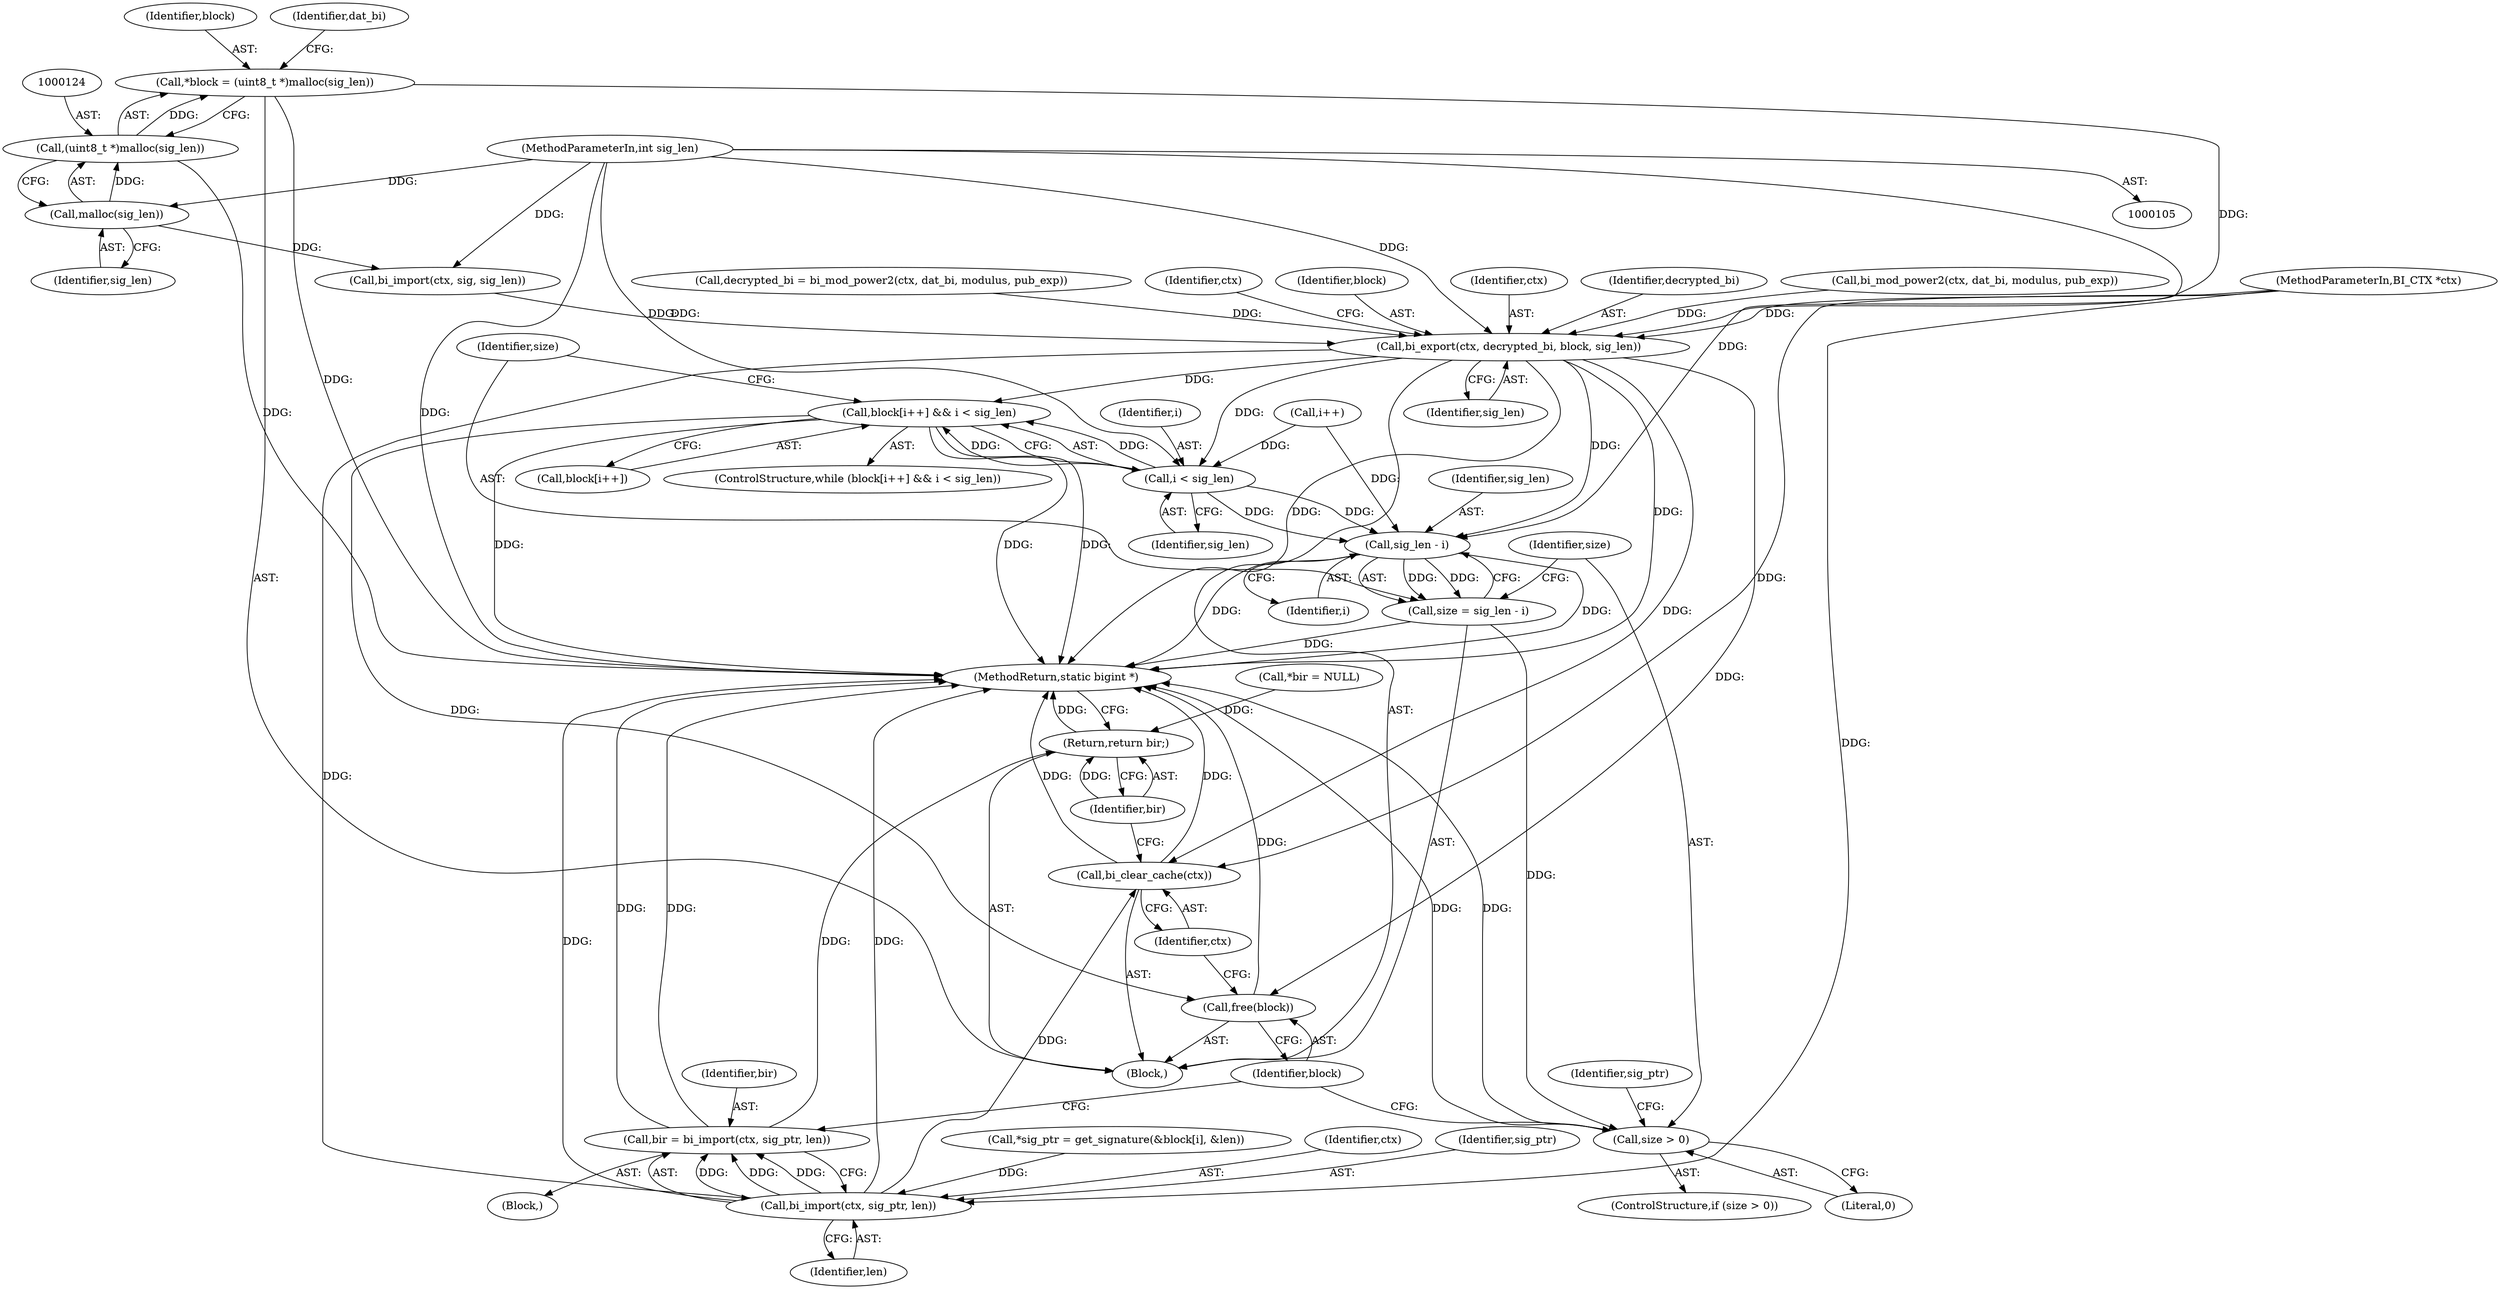 digraph "1_axtls-8266_5efe2947ab45e81d84b5f707c51d1c64be52f36c_0@pointer" {
"1000121" [label="(Call,*block = (uint8_t *)malloc(sig_len))"];
"1000123" [label="(Call,(uint8_t *)malloc(sig_len))"];
"1000125" [label="(Call,malloc(sig_len))"];
"1000108" [label="(MethodParameterIn,int sig_len)"];
"1000145" [label="(Call,bi_export(ctx, decrypted_bi, block, sig_len))"];
"1000159" [label="(Call,block[i++] && i < sig_len)"];
"1000197" [label="(Call,free(block))"];
"1000164" [label="(Call,i < sig_len)"];
"1000169" [label="(Call,sig_len - i)"];
"1000167" [label="(Call,size = sig_len - i)"];
"1000173" [label="(Call,size > 0)"];
"1000193" [label="(Call,bi_import(ctx, sig_ptr, len))"];
"1000191" [label="(Call,bir = bi_import(ctx, sig_ptr, len))"];
"1000201" [label="(Return,return bir;)"];
"1000199" [label="(Call,bi_clear_cache(ctx))"];
"1000193" [label="(Call,bi_import(ctx, sig_ptr, len))"];
"1000159" [label="(Call,block[i++] && i < sig_len)"];
"1000160" [label="(Call,block[i++])"];
"1000173" [label="(Call,size > 0)"];
"1000175" [label="(Literal,0)"];
"1000179" [label="(Call,*sig_ptr = get_signature(&block[i], &len))"];
"1000203" [label="(MethodReturn,static bigint *)"];
"1000191" [label="(Call,bir = bi_import(ctx, sig_ptr, len))"];
"1000122" [label="(Identifier,block)"];
"1000180" [label="(Identifier,sig_ptr)"];
"1000170" [label="(Identifier,sig_len)"];
"1000168" [label="(Identifier,size)"];
"1000194" [label="(Identifier,ctx)"];
"1000192" [label="(Identifier,bir)"];
"1000158" [label="(ControlStructure,while (block[i++] && i < sig_len))"];
"1000195" [label="(Identifier,sig_ptr)"];
"1000123" [label="(Call,(uint8_t *)malloc(sig_len))"];
"1000108" [label="(MethodParameterIn,int sig_len)"];
"1000196" [label="(Identifier,len)"];
"1000199" [label="(Call,bi_clear_cache(ctx))"];
"1000200" [label="(Identifier,ctx)"];
"1000126" [label="(Identifier,sig_len)"];
"1000152" [label="(Identifier,ctx)"];
"1000174" [label="(Identifier,size)"];
"1000128" [label="(Identifier,dat_bi)"];
"1000162" [label="(Call,i++)"];
"1000202" [label="(Identifier,bir)"];
"1000111" [label="(Block,)"];
"1000149" [label="(Identifier,sig_len)"];
"1000190" [label="(Block,)"];
"1000148" [label="(Identifier,block)"];
"1000129" [label="(Call,bi_import(ctx, sig, sig_len))"];
"1000125" [label="(Call,malloc(sig_len))"];
"1000146" [label="(Identifier,ctx)"];
"1000171" [label="(Identifier,i)"];
"1000147" [label="(Identifier,decrypted_bi)"];
"1000172" [label="(ControlStructure,if (size > 0))"];
"1000169" [label="(Call,sig_len - i)"];
"1000197" [label="(Call,free(block))"];
"1000201" [label="(Return,return bir;)"];
"1000166" [label="(Identifier,sig_len)"];
"1000165" [label="(Identifier,i)"];
"1000121" [label="(Call,*block = (uint8_t *)malloc(sig_len))"];
"1000106" [label="(MethodParameterIn,BI_CTX *ctx)"];
"1000164" [label="(Call,i < sig_len)"];
"1000198" [label="(Identifier,block)"];
"1000145" [label="(Call,bi_export(ctx, decrypted_bi, block, sig_len))"];
"1000167" [label="(Call,size = sig_len - i)"];
"1000140" [label="(Call,bi_mod_power2(ctx, dat_bi, modulus, pub_exp))"];
"1000117" [label="(Call,*bir = NULL)"];
"1000138" [label="(Call,decrypted_bi = bi_mod_power2(ctx, dat_bi, modulus, pub_exp))"];
"1000121" -> "1000111"  [label="AST: "];
"1000121" -> "1000123"  [label="CFG: "];
"1000122" -> "1000121"  [label="AST: "];
"1000123" -> "1000121"  [label="AST: "];
"1000128" -> "1000121"  [label="CFG: "];
"1000121" -> "1000203"  [label="DDG: "];
"1000123" -> "1000121"  [label="DDG: "];
"1000121" -> "1000145"  [label="DDG: "];
"1000123" -> "1000125"  [label="CFG: "];
"1000124" -> "1000123"  [label="AST: "];
"1000125" -> "1000123"  [label="AST: "];
"1000123" -> "1000203"  [label="DDG: "];
"1000125" -> "1000123"  [label="DDG: "];
"1000125" -> "1000126"  [label="CFG: "];
"1000126" -> "1000125"  [label="AST: "];
"1000108" -> "1000125"  [label="DDG: "];
"1000125" -> "1000129"  [label="DDG: "];
"1000108" -> "1000105"  [label="AST: "];
"1000108" -> "1000203"  [label="DDG: "];
"1000108" -> "1000129"  [label="DDG: "];
"1000108" -> "1000145"  [label="DDG: "];
"1000108" -> "1000164"  [label="DDG: "];
"1000108" -> "1000169"  [label="DDG: "];
"1000145" -> "1000111"  [label="AST: "];
"1000145" -> "1000149"  [label="CFG: "];
"1000146" -> "1000145"  [label="AST: "];
"1000147" -> "1000145"  [label="AST: "];
"1000148" -> "1000145"  [label="AST: "];
"1000149" -> "1000145"  [label="AST: "];
"1000152" -> "1000145"  [label="CFG: "];
"1000145" -> "1000203"  [label="DDG: "];
"1000145" -> "1000203"  [label="DDG: "];
"1000140" -> "1000145"  [label="DDG: "];
"1000106" -> "1000145"  [label="DDG: "];
"1000138" -> "1000145"  [label="DDG: "];
"1000129" -> "1000145"  [label="DDG: "];
"1000145" -> "1000159"  [label="DDG: "];
"1000145" -> "1000164"  [label="DDG: "];
"1000145" -> "1000169"  [label="DDG: "];
"1000145" -> "1000193"  [label="DDG: "];
"1000145" -> "1000197"  [label="DDG: "];
"1000145" -> "1000199"  [label="DDG: "];
"1000159" -> "1000158"  [label="AST: "];
"1000159" -> "1000160"  [label="CFG: "];
"1000159" -> "1000164"  [label="CFG: "];
"1000160" -> "1000159"  [label="AST: "];
"1000164" -> "1000159"  [label="AST: "];
"1000168" -> "1000159"  [label="CFG: "];
"1000159" -> "1000203"  [label="DDG: "];
"1000159" -> "1000203"  [label="DDG: "];
"1000159" -> "1000203"  [label="DDG: "];
"1000164" -> "1000159"  [label="DDG: "];
"1000164" -> "1000159"  [label="DDG: "];
"1000159" -> "1000197"  [label="DDG: "];
"1000197" -> "1000111"  [label="AST: "];
"1000197" -> "1000198"  [label="CFG: "];
"1000198" -> "1000197"  [label="AST: "];
"1000200" -> "1000197"  [label="CFG: "];
"1000197" -> "1000203"  [label="DDG: "];
"1000164" -> "1000166"  [label="CFG: "];
"1000165" -> "1000164"  [label="AST: "];
"1000166" -> "1000164"  [label="AST: "];
"1000162" -> "1000164"  [label="DDG: "];
"1000164" -> "1000169"  [label="DDG: "];
"1000164" -> "1000169"  [label="DDG: "];
"1000169" -> "1000167"  [label="AST: "];
"1000169" -> "1000171"  [label="CFG: "];
"1000170" -> "1000169"  [label="AST: "];
"1000171" -> "1000169"  [label="AST: "];
"1000167" -> "1000169"  [label="CFG: "];
"1000169" -> "1000203"  [label="DDG: "];
"1000169" -> "1000203"  [label="DDG: "];
"1000169" -> "1000167"  [label="DDG: "];
"1000169" -> "1000167"  [label="DDG: "];
"1000162" -> "1000169"  [label="DDG: "];
"1000167" -> "1000111"  [label="AST: "];
"1000168" -> "1000167"  [label="AST: "];
"1000174" -> "1000167"  [label="CFG: "];
"1000167" -> "1000203"  [label="DDG: "];
"1000167" -> "1000173"  [label="DDG: "];
"1000173" -> "1000172"  [label="AST: "];
"1000173" -> "1000175"  [label="CFG: "];
"1000174" -> "1000173"  [label="AST: "];
"1000175" -> "1000173"  [label="AST: "];
"1000180" -> "1000173"  [label="CFG: "];
"1000198" -> "1000173"  [label="CFG: "];
"1000173" -> "1000203"  [label="DDG: "];
"1000173" -> "1000203"  [label="DDG: "];
"1000193" -> "1000191"  [label="AST: "];
"1000193" -> "1000196"  [label="CFG: "];
"1000194" -> "1000193"  [label="AST: "];
"1000195" -> "1000193"  [label="AST: "];
"1000196" -> "1000193"  [label="AST: "];
"1000191" -> "1000193"  [label="CFG: "];
"1000193" -> "1000203"  [label="DDG: "];
"1000193" -> "1000203"  [label="DDG: "];
"1000193" -> "1000191"  [label="DDG: "];
"1000193" -> "1000191"  [label="DDG: "];
"1000193" -> "1000191"  [label="DDG: "];
"1000106" -> "1000193"  [label="DDG: "];
"1000179" -> "1000193"  [label="DDG: "];
"1000193" -> "1000199"  [label="DDG: "];
"1000191" -> "1000190"  [label="AST: "];
"1000192" -> "1000191"  [label="AST: "];
"1000198" -> "1000191"  [label="CFG: "];
"1000191" -> "1000203"  [label="DDG: "];
"1000191" -> "1000203"  [label="DDG: "];
"1000191" -> "1000201"  [label="DDG: "];
"1000201" -> "1000111"  [label="AST: "];
"1000201" -> "1000202"  [label="CFG: "];
"1000202" -> "1000201"  [label="AST: "];
"1000203" -> "1000201"  [label="CFG: "];
"1000201" -> "1000203"  [label="DDG: "];
"1000202" -> "1000201"  [label="DDG: "];
"1000117" -> "1000201"  [label="DDG: "];
"1000199" -> "1000111"  [label="AST: "];
"1000199" -> "1000200"  [label="CFG: "];
"1000200" -> "1000199"  [label="AST: "];
"1000202" -> "1000199"  [label="CFG: "];
"1000199" -> "1000203"  [label="DDG: "];
"1000199" -> "1000203"  [label="DDG: "];
"1000106" -> "1000199"  [label="DDG: "];
}
